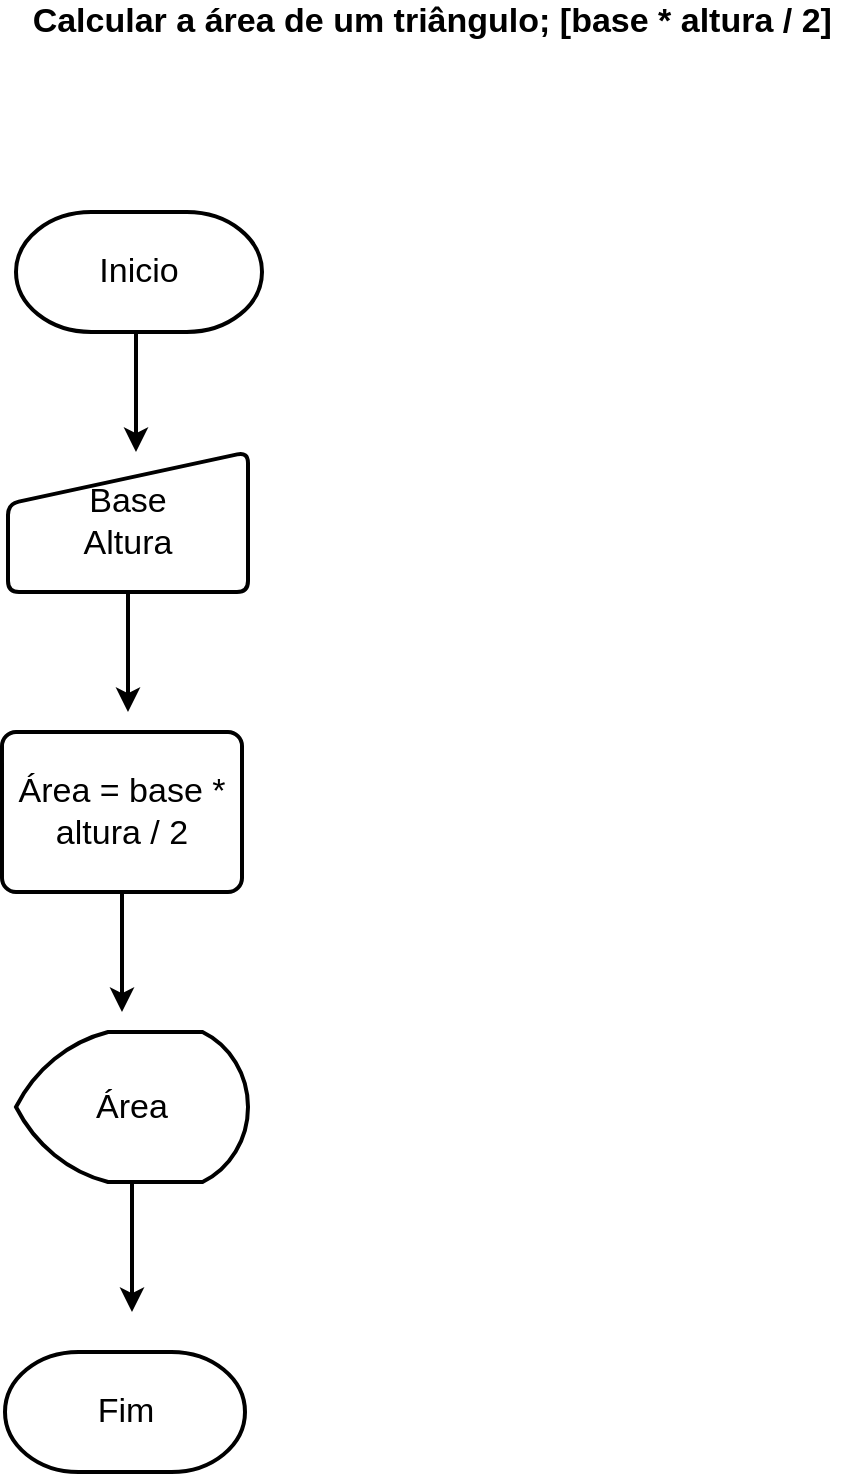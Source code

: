 <mxfile version="13.7.6" type="device"><diagram id="5To8DThs31AFlR-vRl6n" name="Page-1"><mxGraphModel dx="526" dy="482" grid="1" gridSize="10" guides="1" tooltips="1" connect="1" arrows="1" fold="1" page="1" pageScale="1" pageWidth="827" pageHeight="1169" math="0" shadow="0"><root><mxCell id="0"/><mxCell id="1" parent="0"/><mxCell id="vSSPHn30yDnXbvfy-Dqm-1" value="&lt;div style=&quot;font-size: 17px&quot;&gt;&lt;font style=&quot;font-size: 17px&quot;&gt;&lt;b&gt;Calcular a área de um triângulo; [base * altura / 2]&amp;nbsp;&lt;/b&gt;&lt;/font&gt;&lt;/div&gt;&lt;div style=&quot;font-size: 17px&quot;&gt;&lt;br&gt;&lt;/div&gt;" style="text;html=1;align=center;verticalAlign=middle;resizable=0;points=[];autosize=1;" parent="1" vertex="1"><mxGeometry x="204" y="60" width="420" height="30" as="geometry"/></mxCell><mxCell id="vSSPHn30yDnXbvfy-Dqm-5" value="" style="edgeStyle=orthogonalEdgeStyle;rounded=0;orthogonalLoop=1;jettySize=auto;html=1;strokeWidth=2;" parent="1" source="vSSPHn30yDnXbvfy-Dqm-2" target="vSSPHn30yDnXbvfy-Dqm-3" edge="1"><mxGeometry relative="1" as="geometry"><Array as="points"><mxPoint x="264" y="270"/><mxPoint x="264" y="270"/></Array></mxGeometry></mxCell><mxCell id="vSSPHn30yDnXbvfy-Dqm-2" value="&lt;font style=&quot;font-size: 17px&quot;&gt;Inicio&lt;/font&gt;" style="strokeWidth=2;html=1;shape=mxgraph.flowchart.terminator;whiteSpace=wrap;" parent="1" vertex="1"><mxGeometry x="204" y="160" width="123" height="60" as="geometry"/></mxCell><mxCell id="vSSPHn30yDnXbvfy-Dqm-13" style="edgeStyle=orthogonalEdgeStyle;rounded=0;orthogonalLoop=1;jettySize=auto;html=1;strokeWidth=2;" parent="1" source="vSSPHn30yDnXbvfy-Dqm-3" edge="1"><mxGeometry relative="1" as="geometry"><mxPoint x="260" y="410" as="targetPoint"/></mxGeometry></mxCell><mxCell id="vSSPHn30yDnXbvfy-Dqm-3" value="&lt;font style=&quot;font-size: 17px&quot;&gt;Base&lt;br&gt;&lt;/font&gt;&lt;font style=&quot;font-size: 17px&quot;&gt;Altura&lt;/font&gt;" style="html=1;strokeWidth=2;shape=manualInput;whiteSpace=wrap;rounded=1;size=26;arcSize=11;" parent="1" vertex="1"><mxGeometry x="200" y="280" width="120" height="70" as="geometry"/></mxCell><mxCell id="vSSPHn30yDnXbvfy-Dqm-11" style="edgeStyle=orthogonalEdgeStyle;rounded=0;orthogonalLoop=1;jettySize=auto;html=1;exitX=0.5;exitY=1;exitDx=0;exitDy=0;strokeWidth=2;" parent="1" source="vSSPHn30yDnXbvfy-Dqm-4" edge="1"><mxGeometry relative="1" as="geometry"><mxPoint x="257" y="560" as="targetPoint"/></mxGeometry></mxCell><mxCell id="vSSPHn30yDnXbvfy-Dqm-4" value="&lt;font style=&quot;font-size: 17px&quot;&gt;Área = base * altura / 2&lt;/font&gt;" style="rounded=1;whiteSpace=wrap;html=1;absoluteArcSize=1;arcSize=14;strokeWidth=2;" parent="1" vertex="1"><mxGeometry x="197" y="420" width="120" height="80" as="geometry"/></mxCell><mxCell id="vSSPHn30yDnXbvfy-Dqm-12" style="edgeStyle=orthogonalEdgeStyle;rounded=0;orthogonalLoop=1;jettySize=auto;html=1;strokeWidth=2;" parent="1" source="vSSPHn30yDnXbvfy-Dqm-9" edge="1"><mxGeometry relative="1" as="geometry"><mxPoint x="262" y="710" as="targetPoint"/></mxGeometry></mxCell><mxCell id="vSSPHn30yDnXbvfy-Dqm-9" value="&lt;font style=&quot;font-size: 17px&quot;&gt;Área&lt;/font&gt;" style="strokeWidth=2;html=1;shape=mxgraph.flowchart.display;whiteSpace=wrap;" parent="1" vertex="1"><mxGeometry x="204" y="570" width="116" height="75" as="geometry"/></mxCell><mxCell id="vSSPHn30yDnXbvfy-Dqm-10" value="&lt;font style=&quot;font-size: 17px&quot;&gt;Fim&lt;/font&gt;" style="strokeWidth=2;html=1;shape=mxgraph.flowchart.terminator;whiteSpace=wrap;" parent="1" vertex="1"><mxGeometry x="198.5" y="730" width="120" height="60" as="geometry"/></mxCell></root></mxGraphModel></diagram></mxfile>